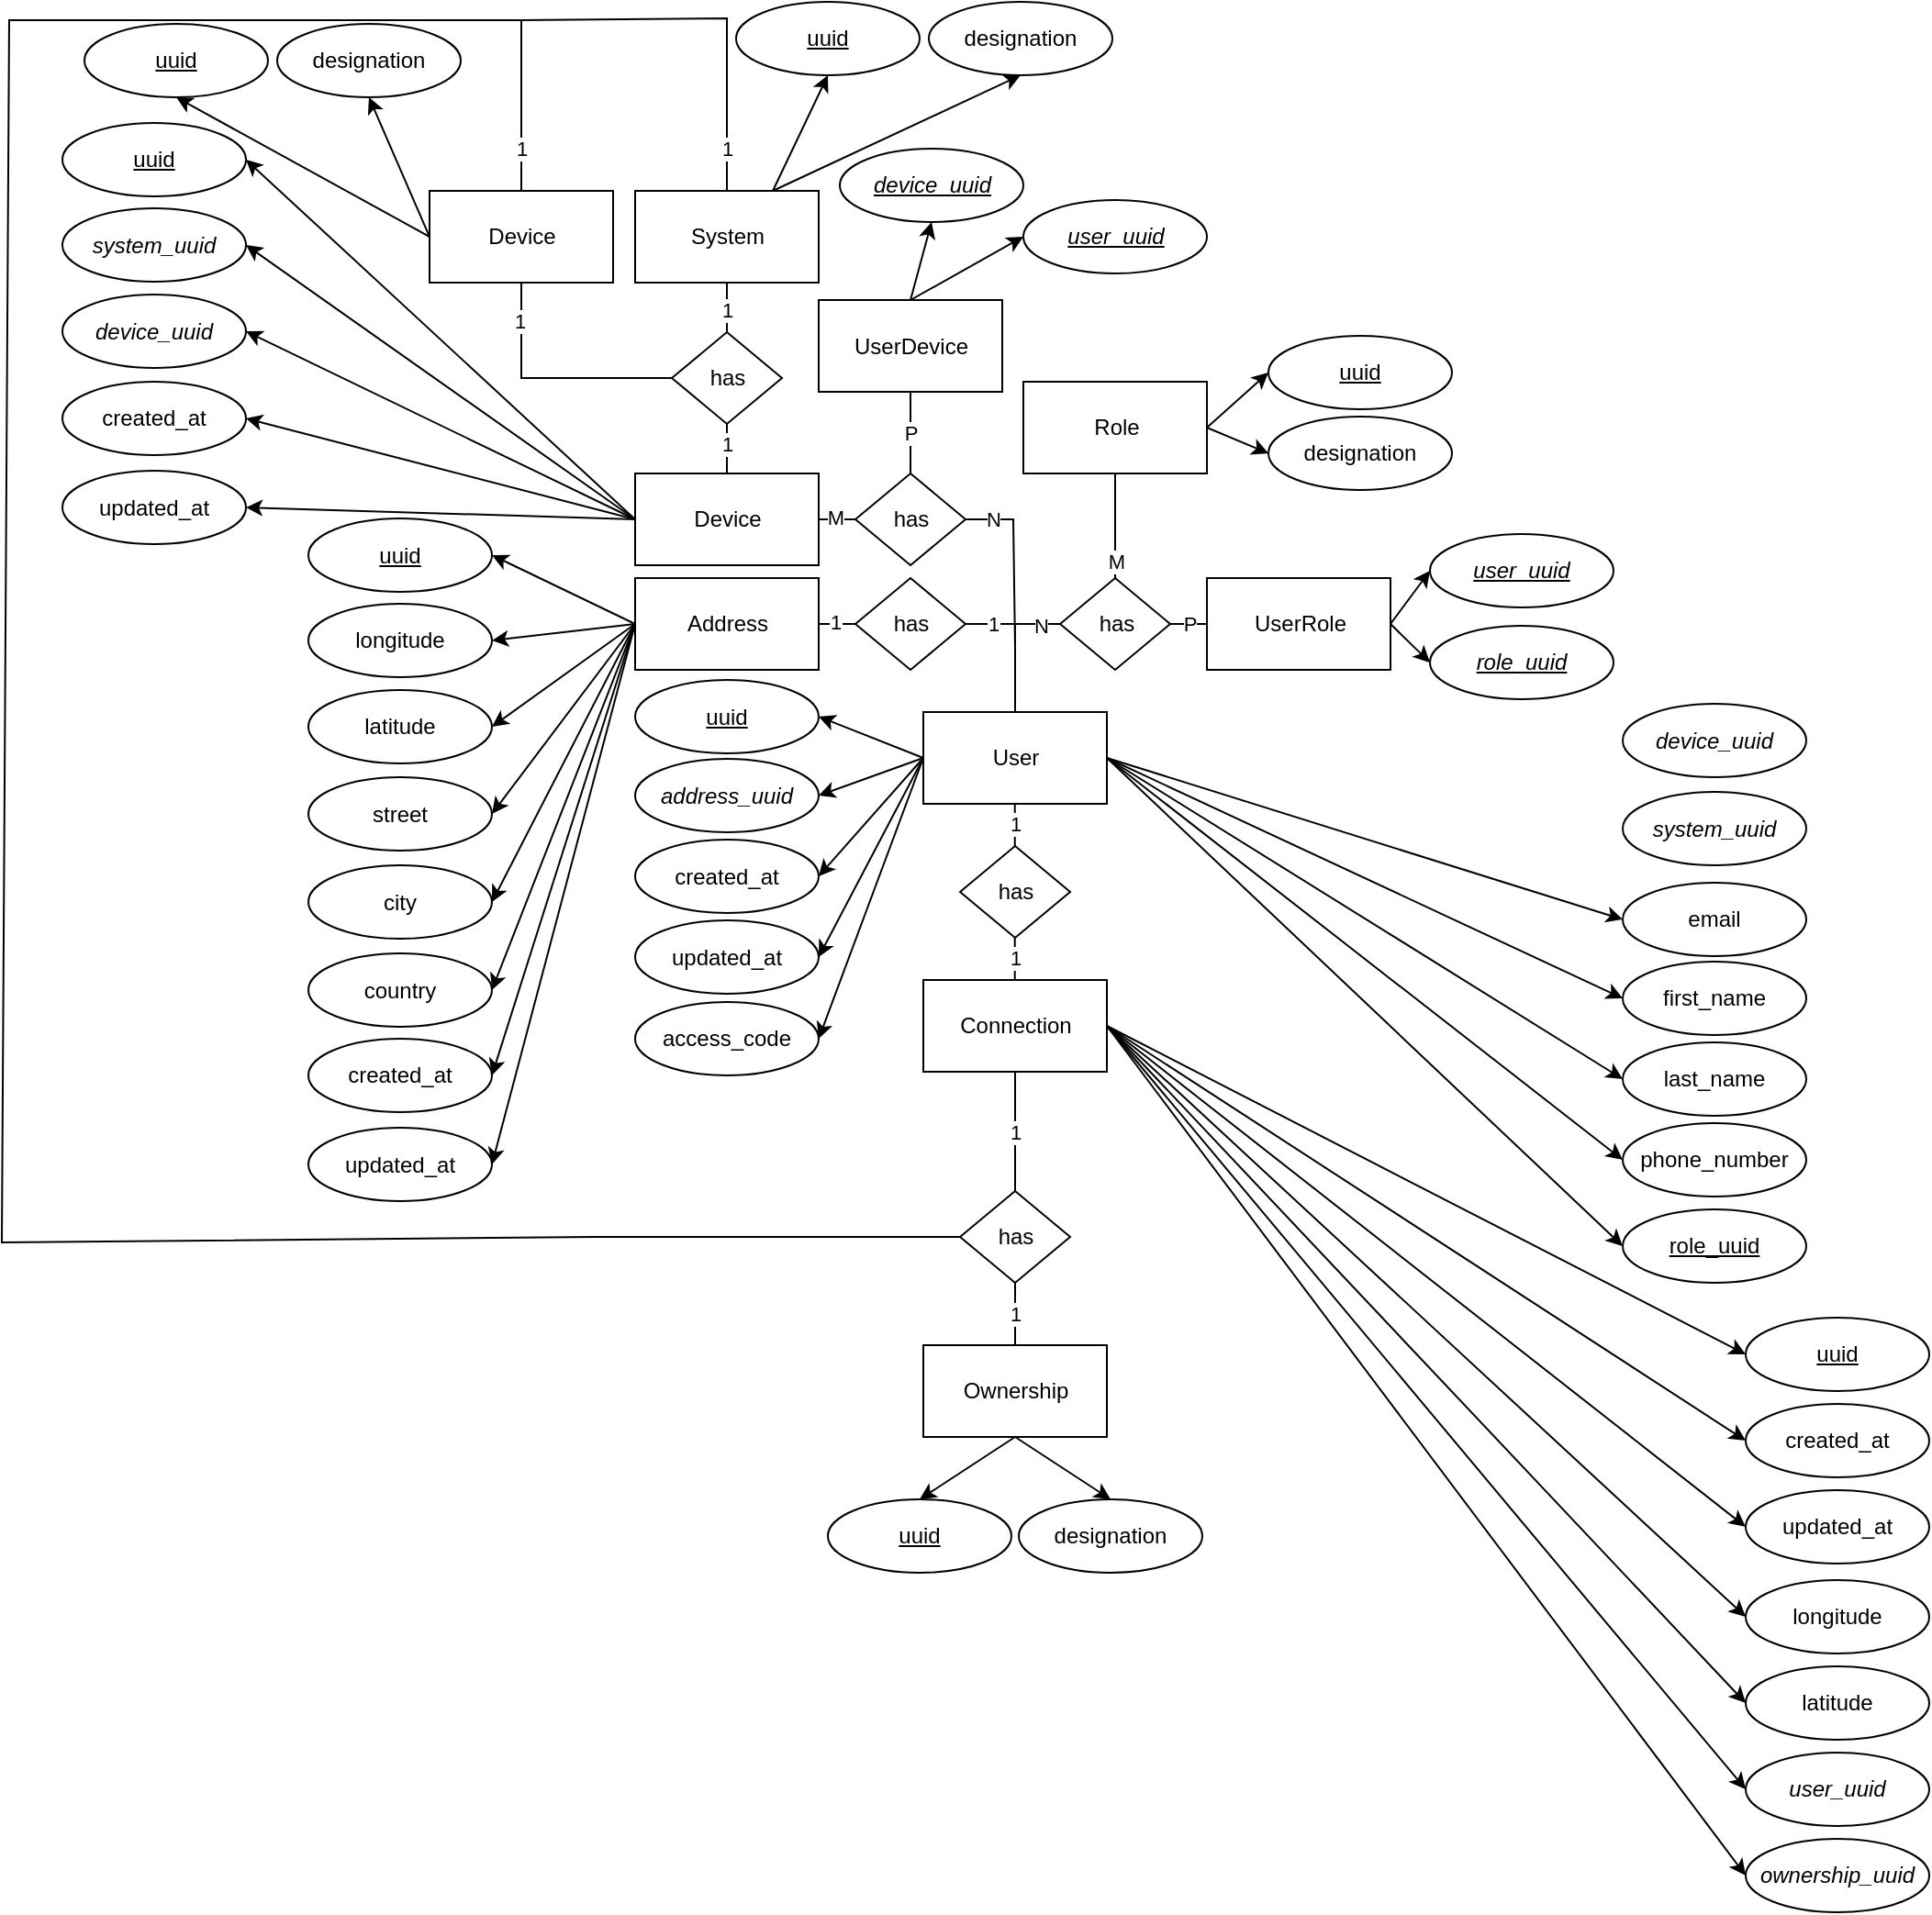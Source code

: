 <mxfile>
    <diagram id="JfDYETb1PmsEUqFogtOv" name="Page-1">
        <mxGraphModel dx="760" dy="1171" grid="0" gridSize="10" guides="1" tooltips="1" connect="1" arrows="1" fold="1" page="0" pageScale="1" pageWidth="827" pageHeight="1169" math="0" shadow="0">
            <root>
                <mxCell id="0"/>
                <mxCell id="1" parent="0"/>
                <mxCell id="42" style="edgeStyle=none;html=1;exitX=1;exitY=0.5;exitDx=0;exitDy=0;entryX=0;entryY=0.5;entryDx=0;entryDy=0;" parent="1" source="5" target="39" edge="1">
                    <mxGeometry relative="1" as="geometry"/>
                </mxCell>
                <mxCell id="43" style="edgeStyle=none;html=1;exitX=1;exitY=0.5;exitDx=0;exitDy=0;entryX=0;entryY=0.5;entryDx=0;entryDy=0;" parent="1" source="5" target="40" edge="1">
                    <mxGeometry relative="1" as="geometry"/>
                </mxCell>
                <mxCell id="44" style="edgeStyle=none;html=1;exitX=1;exitY=0.5;exitDx=0;exitDy=0;entryX=0;entryY=0.5;entryDx=0;entryDy=0;" parent="1" source="5" target="41" edge="1">
                    <mxGeometry relative="1" as="geometry"/>
                </mxCell>
                <mxCell id="47" style="edgeStyle=none;html=1;exitX=1;exitY=0.5;exitDx=0;exitDy=0;entryX=0;entryY=0.5;entryDx=0;entryDy=0;" parent="1" source="5" target="45" edge="1">
                    <mxGeometry relative="1" as="geometry"/>
                </mxCell>
                <mxCell id="48" style="edgeStyle=none;html=1;exitX=1;exitY=0.5;exitDx=0;exitDy=0;entryX=0;entryY=0.5;entryDx=0;entryDy=0;" parent="1" source="5" target="46" edge="1">
                    <mxGeometry relative="1" as="geometry"/>
                </mxCell>
                <mxCell id="50" style="edgeStyle=none;html=1;exitX=1;exitY=0.5;exitDx=0;exitDy=0;entryX=0;entryY=0.5;entryDx=0;entryDy=0;" parent="1" source="5" target="49" edge="1">
                    <mxGeometry relative="1" as="geometry"/>
                </mxCell>
                <mxCell id="65" style="edgeStyle=none;html=1;exitX=1;exitY=0.5;exitDx=0;exitDy=0;entryX=0;entryY=0.5;entryDx=0;entryDy=0;" parent="1" source="5" target="63" edge="1">
                    <mxGeometry relative="1" as="geometry"/>
                </mxCell>
                <mxCell id="5" value="Connection" style="html=1;dashed=0;whitespace=wrap;" parent="1" vertex="1">
                    <mxGeometry x="503" y="355" width="100" height="50" as="geometry"/>
                </mxCell>
                <mxCell id="29" style="edgeStyle=none;html=1;entryX=0;entryY=0.5;entryDx=0;entryDy=0;exitX=1;exitY=0.5;exitDx=0;exitDy=0;" parent="1" source="6" target="22" edge="1">
                    <mxGeometry relative="1" as="geometry"/>
                </mxCell>
                <mxCell id="30" style="edgeStyle=none;html=1;exitX=1;exitY=0.5;exitDx=0;exitDy=0;entryX=0;entryY=0.5;entryDx=0;entryDy=0;" parent="1" source="6" target="20" edge="1">
                    <mxGeometry relative="1" as="geometry"/>
                </mxCell>
                <mxCell id="31" style="edgeStyle=none;html=1;exitX=1;exitY=0.5;exitDx=0;exitDy=0;entryX=0;entryY=0.5;entryDx=0;entryDy=0;" parent="1" source="6" target="21" edge="1">
                    <mxGeometry relative="1" as="geometry"/>
                </mxCell>
                <mxCell id="32" style="edgeStyle=none;html=1;exitX=1;exitY=0.5;exitDx=0;exitDy=0;entryX=0;entryY=0.5;entryDx=0;entryDy=0;" parent="1" source="6" target="23" edge="1">
                    <mxGeometry relative="1" as="geometry"/>
                </mxCell>
                <mxCell id="33" style="edgeStyle=none;html=1;entryX=1;entryY=0.5;entryDx=0;entryDy=0;exitX=0;exitY=0.5;exitDx=0;exitDy=0;" parent="1" source="6" target="27" edge="1">
                    <mxGeometry relative="1" as="geometry"/>
                </mxCell>
                <mxCell id="34" style="edgeStyle=none;html=1;exitX=0;exitY=0.5;exitDx=0;exitDy=0;entryX=1;entryY=0.5;entryDx=0;entryDy=0;" parent="1" source="6" target="25" edge="1">
                    <mxGeometry relative="1" as="geometry"/>
                </mxCell>
                <mxCell id="35" style="edgeStyle=none;html=1;exitX=0;exitY=0.5;exitDx=0;exitDy=0;entryX=1;entryY=0.5;entryDx=0;entryDy=0;" parent="1" source="6" target="26" edge="1">
                    <mxGeometry relative="1" as="geometry"/>
                </mxCell>
                <mxCell id="36" style="edgeStyle=none;html=1;exitX=0;exitY=0.5;exitDx=0;exitDy=0;entryX=1;entryY=0.5;entryDx=0;entryDy=0;" parent="1" source="6" target="28" edge="1">
                    <mxGeometry relative="1" as="geometry"/>
                </mxCell>
                <mxCell id="38" style="edgeStyle=none;html=1;exitX=0;exitY=0.5;exitDx=0;exitDy=0;entryX=1;entryY=0.5;entryDx=0;entryDy=0;" parent="1" source="6" target="37" edge="1">
                    <mxGeometry relative="1" as="geometry"/>
                </mxCell>
                <mxCell id="71" style="edgeStyle=none;html=1;exitX=1;exitY=0.5;exitDx=0;exitDy=0;entryX=0;entryY=0.5;entryDx=0;entryDy=0;" parent="1" source="6" target="70" edge="1">
                    <mxGeometry relative="1" as="geometry"/>
                </mxCell>
                <mxCell id="6" value="User" style="html=1;dashed=0;whitespace=wrap;" parent="1" vertex="1">
                    <mxGeometry x="503" y="209" width="100" height="50" as="geometry"/>
                </mxCell>
                <mxCell id="125" style="edgeStyle=none;html=1;exitX=0;exitY=0.5;exitDx=0;exitDy=0;entryX=1;entryY=0.5;entryDx=0;entryDy=0;" parent="1" source="7" target="119" edge="1">
                    <mxGeometry relative="1" as="geometry"/>
                </mxCell>
                <mxCell id="126" style="edgeStyle=none;html=1;exitX=0;exitY=0.5;exitDx=0;exitDy=0;entryX=1;entryY=0.5;entryDx=0;entryDy=0;" parent="1" source="7" target="120" edge="1">
                    <mxGeometry relative="1" as="geometry"/>
                </mxCell>
                <mxCell id="127" style="edgeStyle=none;html=1;exitX=0;exitY=0.5;exitDx=0;exitDy=0;entryX=1;entryY=0.5;entryDx=0;entryDy=0;" parent="1" source="7" target="121" edge="1">
                    <mxGeometry relative="1" as="geometry"/>
                </mxCell>
                <mxCell id="128" style="edgeStyle=none;html=1;exitX=0;exitY=0.5;exitDx=0;exitDy=0;entryX=1;entryY=0.5;entryDx=0;entryDy=0;" parent="1" source="7" target="122" edge="1">
                    <mxGeometry relative="1" as="geometry"/>
                </mxCell>
                <mxCell id="129" style="edgeStyle=none;html=1;exitX=0;exitY=0.5;exitDx=0;exitDy=0;entryX=1;entryY=0.5;entryDx=0;entryDy=0;" parent="1" source="7" target="123" edge="1">
                    <mxGeometry relative="1" as="geometry"/>
                </mxCell>
                <mxCell id="131" style="edgeStyle=none;html=1;exitX=0;exitY=0.5;exitDx=0;exitDy=0;entryX=1;entryY=0.5;entryDx=0;entryDy=0;" parent="1" source="7" target="130" edge="1">
                    <mxGeometry relative="1" as="geometry"/>
                </mxCell>
                <mxCell id="153" style="edgeStyle=none;html=1;exitX=0;exitY=0.5;exitDx=0;exitDy=0;entryX=1;entryY=0.5;entryDx=0;entryDy=0;" parent="1" source="7" target="151" edge="1">
                    <mxGeometry relative="1" as="geometry"/>
                </mxCell>
                <mxCell id="154" style="edgeStyle=none;html=1;exitX=0;exitY=0.5;exitDx=0;exitDy=0;entryX=1;entryY=0.5;entryDx=0;entryDy=0;" parent="1" source="7" target="152" edge="1">
                    <mxGeometry relative="1" as="geometry"/>
                </mxCell>
                <mxCell id="7" value="Address" style="html=1;dashed=0;whitespace=wrap;" parent="1" vertex="1">
                    <mxGeometry x="346" y="136" width="100" height="50" as="geometry"/>
                </mxCell>
                <mxCell id="8" value="has" style="shape=rhombus;html=1;dashed=0;whitespace=wrap;perimeter=rhombusPerimeter;" parent="1" vertex="1">
                    <mxGeometry x="466" y="136" width="60" height="50" as="geometry"/>
                </mxCell>
                <mxCell id="10" value="" style="endArrow=none;html=1;rounded=0;exitX=1;exitY=0.5;exitDx=0;exitDy=0;entryX=0.5;entryY=0;entryDx=0;entryDy=0;" parent="1" source="8" target="6" edge="1">
                    <mxGeometry relative="1" as="geometry">
                        <mxPoint x="242" y="199" as="sourcePoint"/>
                        <mxPoint x="402" y="199" as="targetPoint"/>
                        <Array as="points">
                            <mxPoint x="553" y="161"/>
                        </Array>
                    </mxGeometry>
                </mxCell>
                <mxCell id="13" value="1" style="edgeLabel;html=1;align=center;verticalAlign=middle;resizable=0;points=[];" parent="10" vertex="1" connectable="0">
                    <mxGeometry x="-0.036" relative="1" as="geometry">
                        <mxPoint x="-12" y="-9" as="offset"/>
                    </mxGeometry>
                </mxCell>
                <mxCell id="11" value="" style="endArrow=none;html=1;rounded=0;exitX=1;exitY=0.5;exitDx=0;exitDy=0;entryX=0;entryY=0.5;entryDx=0;entryDy=0;" parent="1" source="7" target="8" edge="1">
                    <mxGeometry relative="1" as="geometry">
                        <mxPoint x="552.9" y="113" as="sourcePoint"/>
                        <mxPoint x="552.9" y="136" as="targetPoint"/>
                        <Array as="points"/>
                    </mxGeometry>
                </mxCell>
                <mxCell id="80" value="1" style="edgeLabel;html=1;align=center;verticalAlign=middle;resizable=0;points=[];" parent="11" vertex="1" connectable="0">
                    <mxGeometry x="0.015" y="1" relative="1" as="geometry">
                        <mxPoint x="-1" as="offset"/>
                    </mxGeometry>
                </mxCell>
                <mxCell id="14" value="has" style="shape=rhombus;html=1;dashed=0;whitespace=wrap;perimeter=rhombusPerimeter;" parent="1" vertex="1">
                    <mxGeometry x="523" y="282" width="60" height="50" as="geometry"/>
                </mxCell>
                <mxCell id="16" value="" style="endArrow=none;html=1;rounded=0;exitX=0.5;exitY=1;exitDx=0;exitDy=0;entryX=0.5;entryY=0;entryDx=0;entryDy=0;" parent="1" edge="1">
                    <mxGeometry relative="1" as="geometry">
                        <mxPoint x="552.87" y="259.0" as="sourcePoint"/>
                        <mxPoint x="552.87" y="282" as="targetPoint"/>
                    </mxGeometry>
                </mxCell>
                <mxCell id="17" value="1" style="edgeLabel;html=1;align=center;verticalAlign=middle;resizable=0;points=[];" parent="16" vertex="1" connectable="0">
                    <mxGeometry x="-0.036" relative="1" as="geometry">
                        <mxPoint as="offset"/>
                    </mxGeometry>
                </mxCell>
                <mxCell id="18" value="" style="endArrow=none;html=1;rounded=0;exitX=0.5;exitY=1;exitDx=0;exitDy=0;entryX=0.5;entryY=0;entryDx=0;entryDy=0;" parent="1" edge="1">
                    <mxGeometry relative="1" as="geometry">
                        <mxPoint x="552.86" y="332.0" as="sourcePoint"/>
                        <mxPoint x="552.86" y="355" as="targetPoint"/>
                    </mxGeometry>
                </mxCell>
                <mxCell id="19" value="1" style="edgeLabel;html=1;align=center;verticalAlign=middle;resizable=0;points=[];" parent="18" vertex="1" connectable="0">
                    <mxGeometry x="-0.036" relative="1" as="geometry">
                        <mxPoint as="offset"/>
                    </mxGeometry>
                </mxCell>
                <mxCell id="20" value="first_name" style="ellipse;whiteSpace=wrap;html=1;align=center;" parent="1" vertex="1">
                    <mxGeometry x="884" y="345" width="100" height="40" as="geometry"/>
                </mxCell>
                <mxCell id="21" value="last_name" style="ellipse;whiteSpace=wrap;html=1;align=center;" parent="1" vertex="1">
                    <mxGeometry x="884" y="389" width="100" height="40" as="geometry"/>
                </mxCell>
                <mxCell id="22" value="email" style="ellipse;whiteSpace=wrap;html=1;align=center;" parent="1" vertex="1">
                    <mxGeometry x="884" y="302" width="100" height="40" as="geometry"/>
                </mxCell>
                <mxCell id="23" value="phone_number" style="ellipse;whiteSpace=wrap;html=1;align=center;" parent="1" vertex="1">
                    <mxGeometry x="884" y="433" width="100" height="40" as="geometry"/>
                </mxCell>
                <mxCell id="25" value="&lt;i&gt;address_uuid&lt;/i&gt;" style="ellipse;whiteSpace=wrap;html=1;align=center;" parent="1" vertex="1">
                    <mxGeometry x="346" y="234.5" width="100" height="40" as="geometry"/>
                </mxCell>
                <mxCell id="26" value="created_at" style="ellipse;whiteSpace=wrap;html=1;align=center;" parent="1" vertex="1">
                    <mxGeometry x="346" y="278.5" width="100" height="40" as="geometry"/>
                </mxCell>
                <mxCell id="27" value="&lt;u&gt;uuid&lt;/u&gt;" style="ellipse;whiteSpace=wrap;html=1;align=center;" parent="1" vertex="1">
                    <mxGeometry x="346" y="191.5" width="100" height="40" as="geometry"/>
                </mxCell>
                <mxCell id="28" value="updated_at" style="ellipse;whiteSpace=wrap;html=1;align=center;" parent="1" vertex="1">
                    <mxGeometry x="346" y="322.5" width="100" height="40" as="geometry"/>
                </mxCell>
                <mxCell id="37" value="access_code" style="ellipse;whiteSpace=wrap;html=1;align=center;" parent="1" vertex="1">
                    <mxGeometry x="346" y="367" width="100" height="40" as="geometry"/>
                </mxCell>
                <mxCell id="39" value="&lt;u&gt;uuid&lt;/u&gt;" style="ellipse;whiteSpace=wrap;html=1;align=center;" parent="1" vertex="1">
                    <mxGeometry x="951" y="539" width="100" height="40" as="geometry"/>
                </mxCell>
                <mxCell id="40" value="created_at" style="ellipse;whiteSpace=wrap;html=1;align=center;" parent="1" vertex="1">
                    <mxGeometry x="951" y="586" width="100" height="40" as="geometry"/>
                </mxCell>
                <mxCell id="41" value="updated_at" style="ellipse;whiteSpace=wrap;html=1;align=center;" parent="1" vertex="1">
                    <mxGeometry x="951" y="633" width="100" height="40" as="geometry"/>
                </mxCell>
                <mxCell id="45" value="longitude" style="ellipse;whiteSpace=wrap;html=1;align=center;" parent="1" vertex="1">
                    <mxGeometry x="951" y="682" width="100" height="40" as="geometry"/>
                </mxCell>
                <mxCell id="46" value="latitude" style="ellipse;whiteSpace=wrap;html=1;align=center;" parent="1" vertex="1">
                    <mxGeometry x="951" y="729" width="100" height="40" as="geometry"/>
                </mxCell>
                <mxCell id="49" value="&lt;i&gt;user_uuid&lt;/i&gt;" style="ellipse;whiteSpace=wrap;html=1;align=center;" parent="1" vertex="1">
                    <mxGeometry x="951" y="776" width="100" height="40" as="geometry"/>
                </mxCell>
                <mxCell id="67" style="edgeStyle=none;html=1;exitX=0.5;exitY=1;exitDx=0;exitDy=0;entryX=0.5;entryY=0;entryDx=0;entryDy=0;" parent="1" source="51" target="66" edge="1">
                    <mxGeometry relative="1" as="geometry"/>
                </mxCell>
                <mxCell id="69" style="edgeStyle=none;html=1;exitX=0.5;exitY=1;exitDx=0;exitDy=0;entryX=0.5;entryY=0;entryDx=0;entryDy=0;" parent="1" source="51" target="68" edge="1">
                    <mxGeometry relative="1" as="geometry"/>
                </mxCell>
                <mxCell id="51" value="Ownership" style="html=1;dashed=0;whitespace=wrap;" parent="1" vertex="1">
                    <mxGeometry x="503" y="554" width="100" height="50" as="geometry"/>
                </mxCell>
                <mxCell id="58" value="has" style="shape=rhombus;html=1;dashed=0;whitespace=wrap;perimeter=rhombusPerimeter;" parent="1" vertex="1">
                    <mxGeometry x="523" y="470" width="60" height="50" as="geometry"/>
                </mxCell>
                <mxCell id="59" value="" style="endArrow=none;html=1;rounded=0;exitX=0.5;exitY=1;exitDx=0;exitDy=0;entryX=0.5;entryY=0;entryDx=0;entryDy=0;" parent="1" source="5" target="58" edge="1">
                    <mxGeometry relative="1" as="geometry">
                        <mxPoint x="552.87" y="405.0" as="sourcePoint"/>
                        <mxPoint x="552.87" y="428" as="targetPoint"/>
                        <Array as="points">
                            <mxPoint x="553" y="426"/>
                        </Array>
                    </mxGeometry>
                </mxCell>
                <mxCell id="60" value="1" style="edgeLabel;html=1;align=center;verticalAlign=middle;resizable=0;points=[];" parent="59" vertex="1" connectable="0">
                    <mxGeometry x="-0.036" relative="1" as="geometry">
                        <mxPoint y="1" as="offset"/>
                    </mxGeometry>
                </mxCell>
                <mxCell id="61" value="" style="endArrow=none;html=1;rounded=0;exitX=0.5;exitY=1;exitDx=0;exitDy=0;entryX=0.5;entryY=0;entryDx=0;entryDy=0;" parent="1" source="58" target="51" edge="1">
                    <mxGeometry relative="1" as="geometry">
                        <mxPoint x="552.86" y="505.0" as="sourcePoint"/>
                        <mxPoint x="545" y="516" as="targetPoint"/>
                        <Array as="points"/>
                    </mxGeometry>
                </mxCell>
                <mxCell id="62" value="1" style="edgeLabel;html=1;align=center;verticalAlign=middle;resizable=0;points=[];" parent="61" vertex="1" connectable="0">
                    <mxGeometry x="-0.036" relative="1" as="geometry">
                        <mxPoint as="offset"/>
                    </mxGeometry>
                </mxCell>
                <mxCell id="63" value="&lt;i&gt;ownership_uuid&lt;/i&gt;" style="ellipse;whiteSpace=wrap;html=1;align=center;" parent="1" vertex="1">
                    <mxGeometry x="951" y="823" width="100" height="40" as="geometry"/>
                </mxCell>
                <mxCell id="66" value="&lt;u&gt;uuid&lt;/u&gt;" style="ellipse;whiteSpace=wrap;html=1;align=center;" parent="1" vertex="1">
                    <mxGeometry x="451" y="638" width="100" height="40" as="geometry"/>
                </mxCell>
                <mxCell id="68" value="designation" style="ellipse;whiteSpace=wrap;html=1;align=center;" parent="1" vertex="1">
                    <mxGeometry x="555" y="638" width="100" height="40" as="geometry"/>
                </mxCell>
                <mxCell id="70" value="&lt;u&gt;role_uuid&lt;/u&gt;" style="ellipse;whiteSpace=wrap;html=1;align=center;" parent="1" vertex="1">
                    <mxGeometry x="884" y="480" width="100" height="40" as="geometry"/>
                </mxCell>
                <mxCell id="72" value="Role" style="html=1;dashed=0;whitespace=wrap;" parent="1" vertex="1">
                    <mxGeometry x="557.5" y="29" width="100" height="50" as="geometry"/>
                </mxCell>
                <mxCell id="75" style="edgeStyle=none;html=1;entryX=0;entryY=0.5;entryDx=0;entryDy=0;exitX=1;exitY=0.5;exitDx=0;exitDy=0;" parent="1" source="72" target="77" edge="1">
                    <mxGeometry relative="1" as="geometry">
                        <mxPoint x="667" y="46" as="sourcePoint"/>
                    </mxGeometry>
                </mxCell>
                <mxCell id="76" style="edgeStyle=none;html=1;exitX=1;exitY=0.5;exitDx=0;exitDy=0;entryX=0;entryY=0.5;entryDx=0;entryDy=0;" parent="1" source="72" target="78" edge="1">
                    <mxGeometry relative="1" as="geometry">
                        <mxPoint x="767" y="23" as="sourcePoint"/>
                    </mxGeometry>
                </mxCell>
                <mxCell id="77" value="&lt;u&gt;uuid&lt;/u&gt;" style="ellipse;whiteSpace=wrap;html=1;align=center;" parent="1" vertex="1">
                    <mxGeometry x="691" y="4" width="100" height="40" as="geometry"/>
                </mxCell>
                <mxCell id="78" value="designation" style="ellipse;whiteSpace=wrap;html=1;align=center;" parent="1" vertex="1">
                    <mxGeometry x="691" y="48" width="100" height="40" as="geometry"/>
                </mxCell>
                <mxCell id="84" value="has" style="shape=rhombus;html=1;dashed=0;whitespace=wrap;perimeter=rhombusPerimeter;" parent="1" vertex="1">
                    <mxGeometry x="577.5" y="136" width="60" height="50" as="geometry"/>
                </mxCell>
                <mxCell id="85" value="" style="endArrow=none;html=1;rounded=0;exitX=0;exitY=0.5;exitDx=0;exitDy=0;entryX=0.5;entryY=0;entryDx=0;entryDy=0;" parent="1" source="84" target="6" edge="1">
                    <mxGeometry relative="1" as="geometry">
                        <mxPoint x="322" y="178.5" as="sourcePoint"/>
                        <mxPoint x="633" y="188.5" as="targetPoint"/>
                        <Array as="points">
                            <mxPoint x="553" y="161"/>
                        </Array>
                    </mxGeometry>
                </mxCell>
                <mxCell id="86" value="N" style="edgeLabel;html=1;align=center;verticalAlign=middle;resizable=0;points=[];" parent="85" vertex="1" connectable="0">
                    <mxGeometry x="-0.036" relative="1" as="geometry">
                        <mxPoint x="14" y="-10" as="offset"/>
                    </mxGeometry>
                </mxCell>
                <mxCell id="88" value="" style="endArrow=none;html=1;rounded=0;exitX=0.5;exitY=1;exitDx=0;exitDy=0;entryX=0.5;entryY=0;entryDx=0;entryDy=0;" parent="1" source="72" target="84" edge="1">
                    <mxGeometry relative="1" as="geometry">
                        <mxPoint x="612.86" y="79" as="sourcePoint"/>
                        <mxPoint x="616" y="133" as="targetPoint"/>
                        <Array as="points"/>
                    </mxGeometry>
                </mxCell>
                <mxCell id="90" value="M" style="edgeLabel;html=1;align=center;verticalAlign=middle;resizable=0;points=[];" parent="88" vertex="1" connectable="0">
                    <mxGeometry x="0.686" relative="1" as="geometry">
                        <mxPoint as="offset"/>
                    </mxGeometry>
                </mxCell>
                <mxCell id="101" style="edgeStyle=none;html=1;exitX=1;exitY=0.5;exitDx=0;exitDy=0;entryX=0;entryY=0.5;entryDx=0;entryDy=0;" parent="1" source="93" target="97" edge="1">
                    <mxGeometry relative="1" as="geometry"/>
                </mxCell>
                <mxCell id="102" style="edgeStyle=none;html=1;exitX=1;exitY=0.5;exitDx=0;exitDy=0;entryX=0;entryY=0.5;entryDx=0;entryDy=0;" parent="1" source="93" target="98" edge="1">
                    <mxGeometry relative="1" as="geometry"/>
                </mxCell>
                <mxCell id="93" value="UserRole" style="html=1;dashed=0;whitespace=wrap;" parent="1" vertex="1">
                    <mxGeometry x="657.5" y="136" width="100" height="50" as="geometry"/>
                </mxCell>
                <mxCell id="94" value="P" style="endArrow=none;html=1;rounded=0;exitX=0;exitY=0.5;exitDx=0;exitDy=0;entryX=1;entryY=0.5;entryDx=0;entryDy=0;" parent="1" source="93" target="84" edge="1">
                    <mxGeometry relative="1" as="geometry">
                        <mxPoint x="617.5" y="89" as="sourcePoint"/>
                        <mxPoint x="617.5" y="146" as="targetPoint"/>
                        <Array as="points"/>
                    </mxGeometry>
                </mxCell>
                <mxCell id="97" value="&lt;u&gt;&lt;i&gt;user_uuid&lt;/i&gt;&lt;/u&gt;" style="ellipse;whiteSpace=wrap;html=1;align=center;" parent="1" vertex="1">
                    <mxGeometry x="779" y="112" width="100" height="40" as="geometry"/>
                </mxCell>
                <mxCell id="98" value="&lt;u&gt;&lt;i&gt;role_uuid&lt;/i&gt;&lt;/u&gt;" style="ellipse;whiteSpace=wrap;html=1;align=center;" parent="1" vertex="1">
                    <mxGeometry x="779" y="162" width="100" height="40" as="geometry"/>
                </mxCell>
                <mxCell id="137" style="edgeStyle=none;html=1;exitX=0;exitY=0.5;exitDx=0;exitDy=0;entryX=1;entryY=0.5;entryDx=0;entryDy=0;" parent="1" source="103" target="135" edge="1">
                    <mxGeometry relative="1" as="geometry"/>
                </mxCell>
                <mxCell id="141" style="edgeStyle=none;html=1;entryX=1;entryY=0.5;entryDx=0;entryDy=0;exitX=0;exitY=0.5;exitDx=0;exitDy=0;" parent="1" source="103" target="133" edge="1">
                    <mxGeometry relative="1" as="geometry">
                        <mxPoint x="182.833" y="80.833" as="targetPoint"/>
                    </mxGeometry>
                </mxCell>
                <mxCell id="142" style="edgeStyle=none;html=1;exitX=0;exitY=0.5;exitDx=0;exitDy=0;entryX=1;entryY=0.5;entryDx=0;entryDy=0;" parent="1" source="103" target="132" edge="1">
                    <mxGeometry relative="1" as="geometry"/>
                </mxCell>
                <mxCell id="150" style="edgeStyle=none;html=1;exitX=0;exitY=0.5;exitDx=0;exitDy=0;entryX=1;entryY=0.5;entryDx=0;entryDy=0;" parent="1" source="103" target="147" edge="1">
                    <mxGeometry relative="1" as="geometry"/>
                </mxCell>
                <mxCell id="103" value="Device" style="html=1;dashed=0;whitespace=wrap;" parent="1" vertex="1">
                    <mxGeometry x="346" y="79" width="100" height="50" as="geometry"/>
                </mxCell>
                <mxCell id="109" value="has" style="shape=rhombus;html=1;dashed=0;whitespace=wrap;perimeter=rhombusPerimeter;" parent="1" vertex="1">
                    <mxGeometry x="466" y="79" width="60" height="50" as="geometry"/>
                </mxCell>
                <mxCell id="110" value="" style="endArrow=none;html=1;rounded=0;exitX=1;exitY=0.5;exitDx=0;exitDy=0;entryX=0.5;entryY=0;entryDx=0;entryDy=0;" parent="1" source="109" target="6" edge="1">
                    <mxGeometry relative="1" as="geometry">
                        <mxPoint x="536" y="171" as="sourcePoint"/>
                        <mxPoint x="563" y="219" as="targetPoint"/>
                        <Array as="points">
                            <mxPoint x="552" y="104"/>
                            <mxPoint x="553" y="174"/>
                        </Array>
                    </mxGeometry>
                </mxCell>
                <mxCell id="111" value="N" style="edgeLabel;html=1;align=center;verticalAlign=middle;resizable=0;points=[];" parent="110" vertex="1" connectable="0">
                    <mxGeometry x="-0.036" relative="1" as="geometry">
                        <mxPoint x="-12" y="-37" as="offset"/>
                    </mxGeometry>
                </mxCell>
                <mxCell id="113" value="" style="endArrow=none;html=1;rounded=0;exitX=1;exitY=0.5;exitDx=0;exitDy=0;entryX=0;entryY=0.5;entryDx=0;entryDy=0;" parent="1" source="103" target="109" edge="1">
                    <mxGeometry relative="1" as="geometry">
                        <mxPoint x="456.0" y="171" as="sourcePoint"/>
                        <mxPoint x="476.0" y="171" as="targetPoint"/>
                        <Array as="points"/>
                    </mxGeometry>
                </mxCell>
                <mxCell id="114" value="M" style="edgeLabel;html=1;align=center;verticalAlign=middle;resizable=0;points=[];" parent="113" vertex="1" connectable="0">
                    <mxGeometry x="0.015" y="1" relative="1" as="geometry">
                        <mxPoint x="-1" as="offset"/>
                    </mxGeometry>
                </mxCell>
                <mxCell id="145" style="edgeStyle=none;html=1;exitX=0.5;exitY=0;exitDx=0;exitDy=0;entryX=0.5;entryY=1;entryDx=0;entryDy=0;" parent="1" source="115" target="144" edge="1">
                    <mxGeometry relative="1" as="geometry"/>
                </mxCell>
                <mxCell id="146" style="edgeStyle=none;html=1;exitX=0.5;exitY=0;exitDx=0;exitDy=0;entryX=0;entryY=0.5;entryDx=0;entryDy=0;" parent="1" source="115" target="143" edge="1">
                    <mxGeometry relative="1" as="geometry"/>
                </mxCell>
                <mxCell id="115" value="UserDevice" style="html=1;dashed=0;whitespace=wrap;" parent="1" vertex="1">
                    <mxGeometry x="446" y="-15.5" width="100" height="50" as="geometry"/>
                </mxCell>
                <mxCell id="119" value="longitude" style="ellipse;whiteSpace=wrap;html=1;align=center;" parent="1" vertex="1">
                    <mxGeometry x="168" y="150" width="100" height="40" as="geometry"/>
                </mxCell>
                <mxCell id="120" value="latitude" style="ellipse;whiteSpace=wrap;html=1;align=center;" parent="1" vertex="1">
                    <mxGeometry x="168" y="197" width="100" height="40" as="geometry"/>
                </mxCell>
                <mxCell id="121" value="street" style="ellipse;whiteSpace=wrap;html=1;align=center;" parent="1" vertex="1">
                    <mxGeometry x="168" y="244.5" width="100" height="40" as="geometry"/>
                </mxCell>
                <mxCell id="122" value="city" style="ellipse;whiteSpace=wrap;html=1;align=center;" parent="1" vertex="1">
                    <mxGeometry x="168" y="292.5" width="100" height="40" as="geometry"/>
                </mxCell>
                <mxCell id="123" value="country" style="ellipse;whiteSpace=wrap;html=1;align=center;" parent="1" vertex="1">
                    <mxGeometry x="168" y="340.5" width="100" height="40" as="geometry"/>
                </mxCell>
                <mxCell id="130" value="&lt;u&gt;uuid&lt;/u&gt;" style="ellipse;whiteSpace=wrap;html=1;align=center;" parent="1" vertex="1">
                    <mxGeometry x="168" y="103.5" width="100" height="40" as="geometry"/>
                </mxCell>
                <mxCell id="132" value="&lt;i&gt;system_uuid&lt;/i&gt;" style="ellipse;whiteSpace=wrap;html=1;align=center;" parent="1" vertex="1">
                    <mxGeometry x="34" y="-65.5" width="100" height="40" as="geometry"/>
                </mxCell>
                <mxCell id="133" value="&lt;i&gt;device_uuid&lt;/i&gt;" style="ellipse;whiteSpace=wrap;html=1;align=center;" parent="1" vertex="1">
                    <mxGeometry x="34" y="-18.5" width="100" height="40" as="geometry"/>
                </mxCell>
                <mxCell id="134" value="created_at" style="ellipse;whiteSpace=wrap;html=1;align=center;" parent="1" vertex="1">
                    <mxGeometry x="34" y="29" width="100" height="40" as="geometry"/>
                </mxCell>
                <mxCell id="135" value="&lt;u&gt;uuid&lt;/u&gt;" style="ellipse;whiteSpace=wrap;html=1;align=center;" parent="1" vertex="1">
                    <mxGeometry x="34" y="-112" width="100" height="40" as="geometry"/>
                </mxCell>
                <mxCell id="138" value="" style="endArrow=none;html=1;rounded=0;exitX=0.5;exitY=0;exitDx=0;exitDy=0;entryX=0.5;entryY=1;entryDx=0;entryDy=0;" parent="1" source="109" target="115" edge="1">
                    <mxGeometry relative="1" as="geometry">
                        <mxPoint x="483" y="47" as="sourcePoint"/>
                        <mxPoint x="643" y="47" as="targetPoint"/>
                    </mxGeometry>
                </mxCell>
                <mxCell id="139" value="P" style="edgeLabel;html=1;align=center;verticalAlign=middle;resizable=0;points=[];" parent="138" vertex="1" connectable="0">
                    <mxGeometry x="-0.005" relative="1" as="geometry">
                        <mxPoint as="offset"/>
                    </mxGeometry>
                </mxCell>
                <mxCell id="140" style="edgeStyle=none;html=1;exitX=0;exitY=0.5;exitDx=0;exitDy=0;entryX=1;entryY=0.5;entryDx=0;entryDy=0;" parent="1" source="103" target="134" edge="1">
                    <mxGeometry relative="1" as="geometry">
                        <mxPoint x="356" y="114" as="sourcePoint"/>
                        <mxPoint x="184" y="100" as="targetPoint"/>
                    </mxGeometry>
                </mxCell>
                <mxCell id="143" value="&lt;u&gt;&lt;i&gt;user_uuid&lt;/i&gt;&lt;/u&gt;" style="ellipse;whiteSpace=wrap;html=1;align=center;" parent="1" vertex="1">
                    <mxGeometry x="557.5" y="-70" width="100" height="40" as="geometry"/>
                </mxCell>
                <mxCell id="144" value="&lt;i&gt;&lt;u&gt;device_uuid&lt;/u&gt;&lt;/i&gt;" style="ellipse;whiteSpace=wrap;html=1;align=center;" parent="1" vertex="1">
                    <mxGeometry x="457.5" y="-98" width="100" height="40" as="geometry"/>
                </mxCell>
                <mxCell id="147" value="updated_at" style="ellipse;whiteSpace=wrap;html=1;align=center;" parent="1" vertex="1">
                    <mxGeometry x="34" y="77.5" width="100" height="40" as="geometry"/>
                </mxCell>
                <mxCell id="151" value="created_at" style="ellipse;whiteSpace=wrap;html=1;align=center;" parent="1" vertex="1">
                    <mxGeometry x="168" y="387" width="100" height="40" as="geometry"/>
                </mxCell>
                <mxCell id="152" value="updated_at" style="ellipse;whiteSpace=wrap;html=1;align=center;" parent="1" vertex="1">
                    <mxGeometry x="168" y="435.5" width="100" height="40" as="geometry"/>
                </mxCell>
                <mxCell id="183" style="edgeStyle=none;html=1;exitX=0;exitY=0.5;exitDx=0;exitDy=0;entryX=0.5;entryY=1;entryDx=0;entryDy=0;" parent="1" source="155" target="182" edge="1">
                    <mxGeometry relative="1" as="geometry"/>
                </mxCell>
                <mxCell id="184" style="edgeStyle=none;html=1;exitX=0;exitY=0.5;exitDx=0;exitDy=0;entryX=0.5;entryY=1;entryDx=0;entryDy=0;" parent="1" source="155" target="181" edge="1">
                    <mxGeometry relative="1" as="geometry"/>
                </mxCell>
                <mxCell id="155" value="Device" style="html=1;dashed=0;whitespace=wrap;" parent="1" vertex="1">
                    <mxGeometry x="234" y="-75" width="100" height="50" as="geometry"/>
                </mxCell>
                <mxCell id="189" style="edgeStyle=none;html=1;exitX=0.75;exitY=0;exitDx=0;exitDy=0;entryX=0.5;entryY=1;entryDx=0;entryDy=0;" parent="1" source="156" target="188" edge="1">
                    <mxGeometry relative="1" as="geometry"/>
                </mxCell>
                <mxCell id="190" style="edgeStyle=none;html=1;exitX=0.75;exitY=0;exitDx=0;exitDy=0;entryX=0.5;entryY=1;entryDx=0;entryDy=0;" parent="1" source="156" target="187" edge="1">
                    <mxGeometry relative="1" as="geometry"/>
                </mxCell>
                <mxCell id="156" value="System" style="html=1;dashed=0;whitespace=wrap;" parent="1" vertex="1">
                    <mxGeometry x="346" y="-75" width="100" height="50" as="geometry"/>
                </mxCell>
                <mxCell id="157" value="has" style="shape=rhombus;html=1;dashed=0;whitespace=wrap;perimeter=rhombusPerimeter;" parent="1" vertex="1">
                    <mxGeometry x="366" y="2" width="60" height="50" as="geometry"/>
                </mxCell>
                <mxCell id="158" value="" style="endArrow=none;html=1;rounded=0;exitX=0.5;exitY=1;exitDx=0;exitDy=0;entryX=0;entryY=0.5;entryDx=0;entryDy=0;" parent="1" source="155" target="157" edge="1">
                    <mxGeometry relative="1" as="geometry">
                        <mxPoint x="285" y="7" as="sourcePoint"/>
                        <mxPoint x="312" y="112" as="targetPoint"/>
                        <Array as="points">
                            <mxPoint x="284" y="27"/>
                        </Array>
                    </mxGeometry>
                </mxCell>
                <mxCell id="159" value="1" style="edgeLabel;html=1;align=center;verticalAlign=middle;resizable=0;points=[];" parent="158" vertex="1" connectable="0">
                    <mxGeometry x="-0.036" relative="1" as="geometry">
                        <mxPoint x="-14" y="-31" as="offset"/>
                    </mxGeometry>
                </mxCell>
                <mxCell id="160" value="" style="endArrow=none;html=1;rounded=0;exitX=0.5;exitY=1;exitDx=0;exitDy=0;entryX=0.5;entryY=0;entryDx=0;entryDy=0;" parent="1" source="157" target="103" edge="1">
                    <mxGeometry relative="1" as="geometry">
                        <mxPoint x="282" y="-15" as="sourcePoint"/>
                        <mxPoint x="376" y="37" as="targetPoint"/>
                        <Array as="points"/>
                    </mxGeometry>
                </mxCell>
                <mxCell id="161" value="1" style="edgeLabel;html=1;align=center;verticalAlign=middle;resizable=0;points=[];" parent="160" vertex="1" connectable="0">
                    <mxGeometry x="-0.036" relative="1" as="geometry">
                        <mxPoint y="-2" as="offset"/>
                    </mxGeometry>
                </mxCell>
                <mxCell id="162" value="" style="endArrow=none;html=1;rounded=0;exitX=0.5;exitY=1;exitDx=0;exitDy=0;entryX=0.5;entryY=0;entryDx=0;entryDy=0;" parent="1" source="156" target="157" edge="1">
                    <mxGeometry relative="1" as="geometry">
                        <mxPoint x="289" y="-15" as="sourcePoint"/>
                        <mxPoint x="376" y="37" as="targetPoint"/>
                        <Array as="points">
                            <mxPoint x="396" y="-9"/>
                        </Array>
                    </mxGeometry>
                </mxCell>
                <mxCell id="163" value="1" style="edgeLabel;html=1;align=center;verticalAlign=middle;resizable=0;points=[];" parent="162" vertex="1" connectable="0">
                    <mxGeometry x="-0.036" relative="1" as="geometry">
                        <mxPoint y="2" as="offset"/>
                    </mxGeometry>
                </mxCell>
                <mxCell id="170" value="" style="endArrow=none;html=1;rounded=0;entryX=0.5;entryY=0;entryDx=0;entryDy=0;exitX=0;exitY=0.5;exitDx=0;exitDy=0;" parent="1" source="58" target="155" edge="1">
                    <mxGeometry relative="1" as="geometry">
                        <mxPoint x="5" y="496" as="sourcePoint"/>
                        <mxPoint x="77" y="316" as="targetPoint"/>
                        <Array as="points">
                            <mxPoint x="324" y="495"/>
                            <mxPoint x="1" y="498"/>
                            <mxPoint x="5" y="-168"/>
                            <mxPoint x="284" y="-168"/>
                        </Array>
                    </mxGeometry>
                </mxCell>
                <mxCell id="178" value="1" style="edgeLabel;html=1;align=center;verticalAlign=middle;resizable=0;points=[];" parent="170" vertex="1" connectable="0">
                    <mxGeometry x="0.968" y="1" relative="1" as="geometry">
                        <mxPoint x="-1" y="2" as="offset"/>
                    </mxGeometry>
                </mxCell>
                <mxCell id="171" value="&lt;i&gt;system_uuid&lt;/i&gt;" style="ellipse;whiteSpace=wrap;html=1;align=center;" parent="1" vertex="1">
                    <mxGeometry x="884" y="252.5" width="100" height="40" as="geometry"/>
                </mxCell>
                <mxCell id="172" value="&lt;i&gt;device_uuid&lt;/i&gt;" style="ellipse;whiteSpace=wrap;html=1;align=center;" parent="1" vertex="1">
                    <mxGeometry x="884" y="204.5" width="100" height="40" as="geometry"/>
                </mxCell>
                <mxCell id="173" value="" style="endArrow=none;html=1;rounded=0;exitX=0.5;exitY=0;exitDx=0;exitDy=0;" parent="1" source="156" edge="1">
                    <mxGeometry relative="1" as="geometry">
                        <mxPoint x="367" y="-118" as="sourcePoint"/>
                        <mxPoint x="283" y="-168" as="targetPoint"/>
                        <Array as="points">
                            <mxPoint x="396" y="-169"/>
                        </Array>
                    </mxGeometry>
                </mxCell>
                <mxCell id="177" value="1" style="edgeLabel;html=1;align=center;verticalAlign=middle;resizable=0;points=[];" parent="173" vertex="1" connectable="0">
                    <mxGeometry x="-0.78" relative="1" as="geometry">
                        <mxPoint as="offset"/>
                    </mxGeometry>
                </mxCell>
                <mxCell id="181" value="designation" style="ellipse;whiteSpace=wrap;html=1;align=center;" parent="1" vertex="1">
                    <mxGeometry x="151" y="-166" width="100" height="40" as="geometry"/>
                </mxCell>
                <mxCell id="182" value="&lt;u&gt;uuid&lt;/u&gt;" style="ellipse;whiteSpace=wrap;html=1;align=center;" parent="1" vertex="1">
                    <mxGeometry x="46" y="-166" width="100" height="40" as="geometry"/>
                </mxCell>
                <mxCell id="187" value="designation" style="ellipse;whiteSpace=wrap;html=1;align=center;" parent="1" vertex="1">
                    <mxGeometry x="506" y="-178" width="100" height="40" as="geometry"/>
                </mxCell>
                <mxCell id="188" value="&lt;u&gt;uuid&lt;/u&gt;" style="ellipse;whiteSpace=wrap;html=1;align=center;" parent="1" vertex="1">
                    <mxGeometry x="401" y="-178" width="100" height="40" as="geometry"/>
                </mxCell>
            </root>
        </mxGraphModel>
    </diagram>
</mxfile>